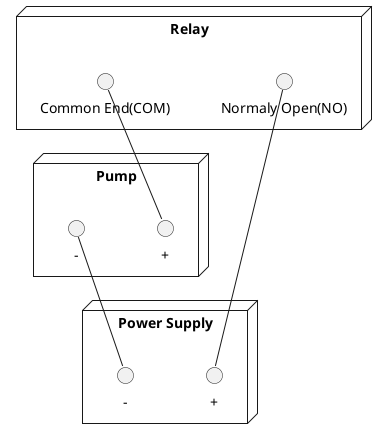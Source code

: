 @startuml Greenhouse Watering System Wiring

node Relay {
    () "Common End(COM)" as COM
    () "Normaly Open(NO)" as NO
}

node "Power Supply" {
    () "+" as PoP
    () "-" as PoN
}

node "Pump"{
    () "+" as PuP
    () "-" as PuN
}

PoP -- NO
COM -- PuP
PuN -- PoN

@enduml